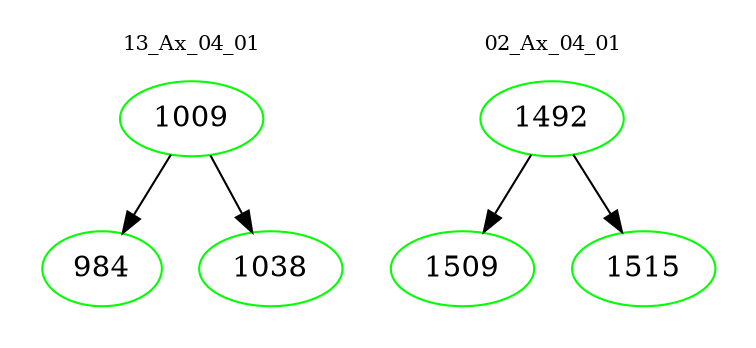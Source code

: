 digraph{
subgraph cluster_0 {
color = white
label = "13_Ax_04_01";
fontsize=10;
T0_1009 [label="1009", color="green"]
T0_1009 -> T0_984 [color="black"]
T0_984 [label="984", color="green"]
T0_1009 -> T0_1038 [color="black"]
T0_1038 [label="1038", color="green"]
}
subgraph cluster_1 {
color = white
label = "02_Ax_04_01";
fontsize=10;
T1_1492 [label="1492", color="green"]
T1_1492 -> T1_1509 [color="black"]
T1_1509 [label="1509", color="green"]
T1_1492 -> T1_1515 [color="black"]
T1_1515 [label="1515", color="green"]
}
}
